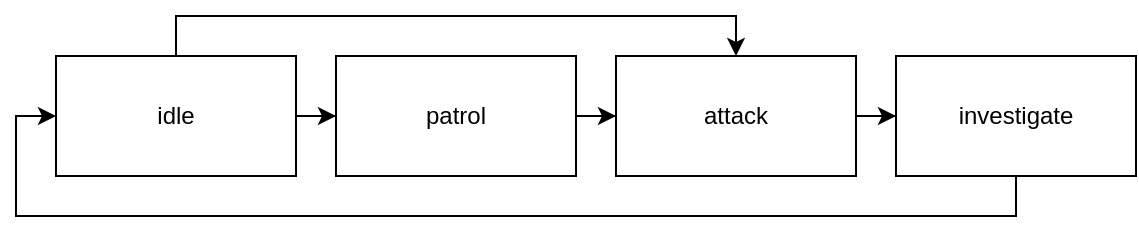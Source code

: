 <mxfile version="16.2.3" type="device"><diagram id="YOx7mkr2Wffhdwdz-W2x" name="Page-1"><mxGraphModel dx="1422" dy="762" grid="1" gridSize="10" guides="1" tooltips="1" connect="1" arrows="1" fold="1" page="1" pageScale="1" pageWidth="827" pageHeight="1169" math="0" shadow="0"><root><mxCell id="0"/><mxCell id="1" parent="0"/><mxCell id="9T33b6aLdfazaVPL5LgI-6" style="edgeStyle=orthogonalEdgeStyle;rounded=0;orthogonalLoop=1;jettySize=auto;html=1;" edge="1" parent="1" source="9T33b6aLdfazaVPL5LgI-1" target="9T33b6aLdfazaVPL5LgI-2"><mxGeometry relative="1" as="geometry"/></mxCell><mxCell id="9T33b6aLdfazaVPL5LgI-7" style="edgeStyle=orthogonalEdgeStyle;rounded=0;orthogonalLoop=1;jettySize=auto;html=1;entryX=0.5;entryY=0;entryDx=0;entryDy=0;" edge="1" parent="1" source="9T33b6aLdfazaVPL5LgI-1" target="9T33b6aLdfazaVPL5LgI-3"><mxGeometry relative="1" as="geometry"><Array as="points"><mxPoint x="230" y="40"/><mxPoint x="510" y="40"/></Array></mxGeometry></mxCell><mxCell id="9T33b6aLdfazaVPL5LgI-1" value="idle" style="rounded=0;whiteSpace=wrap;html=1;" vertex="1" parent="1"><mxGeometry x="170" y="60" width="120" height="60" as="geometry"/></mxCell><mxCell id="9T33b6aLdfazaVPL5LgI-8" style="edgeStyle=orthogonalEdgeStyle;rounded=0;orthogonalLoop=1;jettySize=auto;html=1;" edge="1" parent="1" source="9T33b6aLdfazaVPL5LgI-2" target="9T33b6aLdfazaVPL5LgI-3"><mxGeometry relative="1" as="geometry"/></mxCell><mxCell id="9T33b6aLdfazaVPL5LgI-2" value="patrol" style="rounded=0;whiteSpace=wrap;html=1;" vertex="1" parent="1"><mxGeometry x="310" y="60" width="120" height="60" as="geometry"/></mxCell><mxCell id="9T33b6aLdfazaVPL5LgI-9" style="edgeStyle=orthogonalEdgeStyle;rounded=0;orthogonalLoop=1;jettySize=auto;html=1;" edge="1" parent="1" source="9T33b6aLdfazaVPL5LgI-3" target="9T33b6aLdfazaVPL5LgI-4"><mxGeometry relative="1" as="geometry"/></mxCell><mxCell id="9T33b6aLdfazaVPL5LgI-3" value="attack" style="rounded=0;whiteSpace=wrap;html=1;" vertex="1" parent="1"><mxGeometry x="450" y="60" width="120" height="60" as="geometry"/></mxCell><mxCell id="9T33b6aLdfazaVPL5LgI-11" style="edgeStyle=orthogonalEdgeStyle;rounded=0;orthogonalLoop=1;jettySize=auto;html=1;entryX=0;entryY=0.5;entryDx=0;entryDy=0;exitX=0.5;exitY=1;exitDx=0;exitDy=0;" edge="1" parent="1" source="9T33b6aLdfazaVPL5LgI-4" target="9T33b6aLdfazaVPL5LgI-1"><mxGeometry relative="1" as="geometry"><Array as="points"><mxPoint x="650" y="140"/><mxPoint x="150" y="140"/><mxPoint x="150" y="90"/></Array></mxGeometry></mxCell><mxCell id="9T33b6aLdfazaVPL5LgI-4" value="investigate" style="rounded=0;whiteSpace=wrap;html=1;" vertex="1" parent="1"><mxGeometry x="590" y="60" width="120" height="60" as="geometry"/></mxCell></root></mxGraphModel></diagram></mxfile>